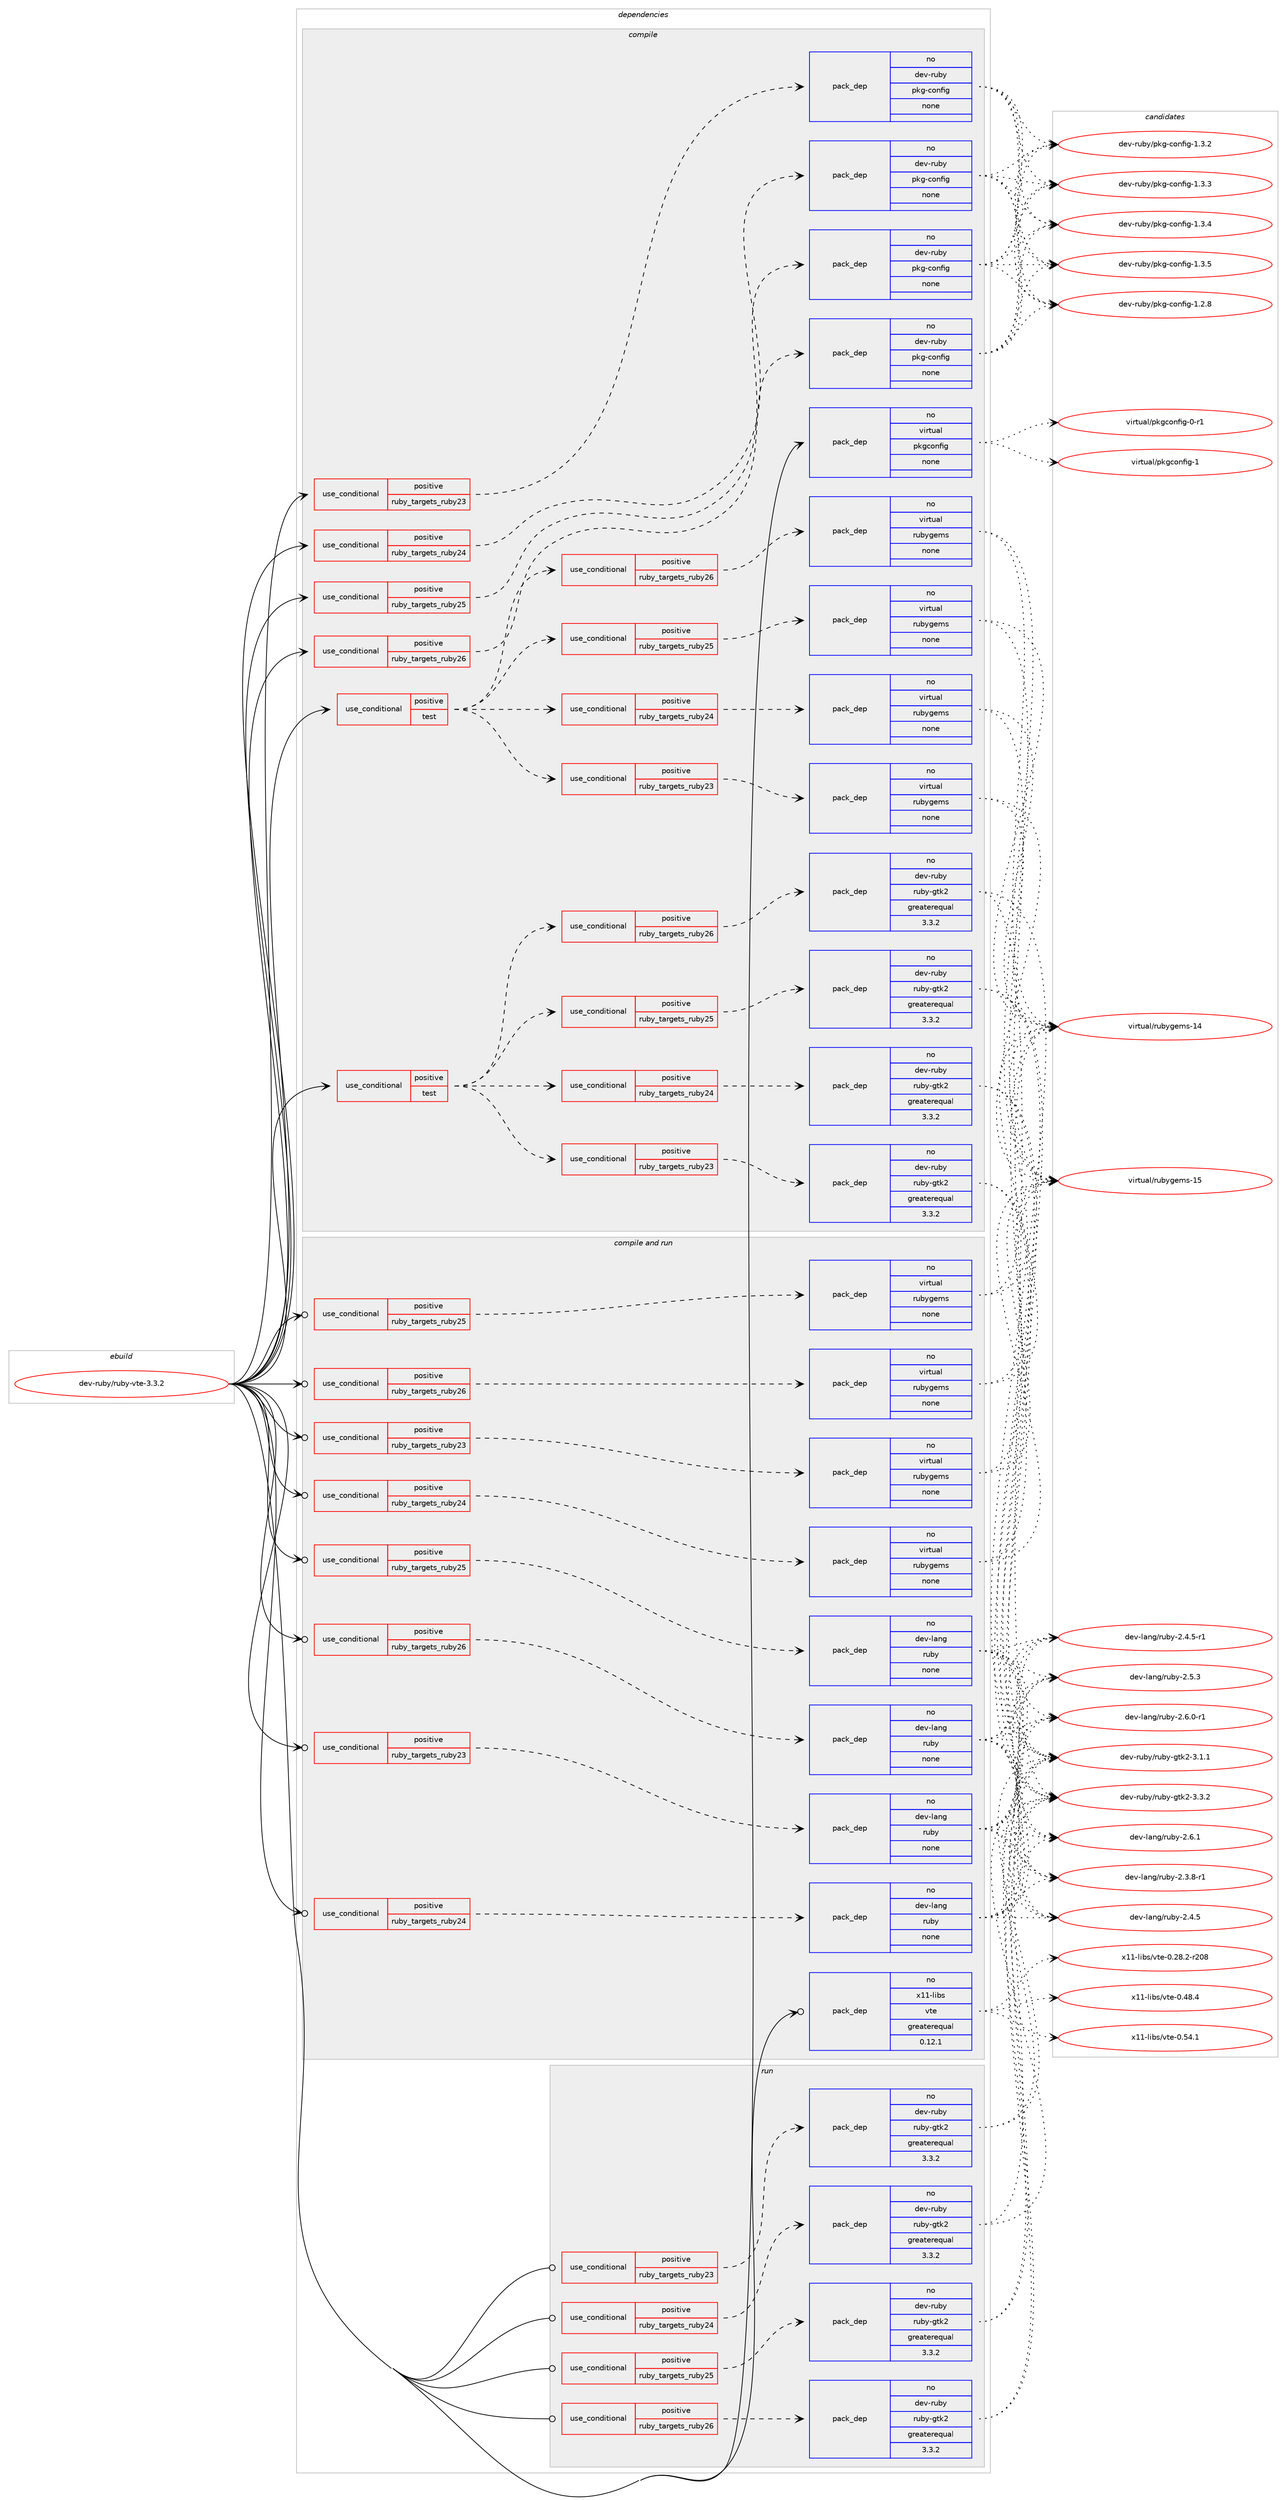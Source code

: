 digraph prolog {

# *************
# Graph options
# *************

newrank=true;
concentrate=true;
compound=true;
graph [rankdir=LR,fontname=Helvetica,fontsize=10,ranksep=1.5];#, ranksep=2.5, nodesep=0.2];
edge  [arrowhead=vee];
node  [fontname=Helvetica,fontsize=10];

# **********
# The ebuild
# **********

subgraph cluster_leftcol {
color=gray;
rank=same;
label=<<i>ebuild</i>>;
id [label="dev-ruby/ruby-vte-3.3.2", color=red, width=4, href="../dev-ruby/ruby-vte-3.3.2.svg"];
}

# ****************
# The dependencies
# ****************

subgraph cluster_midcol {
color=gray;
label=<<i>dependencies</i>>;
subgraph cluster_compile {
fillcolor="#eeeeee";
style=filled;
label=<<i>compile</i>>;
subgraph cond416198 {
dependency1525404 [label=<<TABLE BORDER="0" CELLBORDER="1" CELLSPACING="0" CELLPADDING="4"><TR><TD ROWSPAN="3" CELLPADDING="10">use_conditional</TD></TR><TR><TD>positive</TD></TR><TR><TD>ruby_targets_ruby23</TD></TR></TABLE>>, shape=none, color=red];
subgraph pack1085700 {
dependency1525405 [label=<<TABLE BORDER="0" CELLBORDER="1" CELLSPACING="0" CELLPADDING="4" WIDTH="220"><TR><TD ROWSPAN="6" CELLPADDING="30">pack_dep</TD></TR><TR><TD WIDTH="110">no</TD></TR><TR><TD>dev-ruby</TD></TR><TR><TD>pkg-config</TD></TR><TR><TD>none</TD></TR><TR><TD></TD></TR></TABLE>>, shape=none, color=blue];
}
dependency1525404:e -> dependency1525405:w [weight=20,style="dashed",arrowhead="vee"];
}
id:e -> dependency1525404:w [weight=20,style="solid",arrowhead="vee"];
subgraph cond416199 {
dependency1525406 [label=<<TABLE BORDER="0" CELLBORDER="1" CELLSPACING="0" CELLPADDING="4"><TR><TD ROWSPAN="3" CELLPADDING="10">use_conditional</TD></TR><TR><TD>positive</TD></TR><TR><TD>ruby_targets_ruby24</TD></TR></TABLE>>, shape=none, color=red];
subgraph pack1085701 {
dependency1525407 [label=<<TABLE BORDER="0" CELLBORDER="1" CELLSPACING="0" CELLPADDING="4" WIDTH="220"><TR><TD ROWSPAN="6" CELLPADDING="30">pack_dep</TD></TR><TR><TD WIDTH="110">no</TD></TR><TR><TD>dev-ruby</TD></TR><TR><TD>pkg-config</TD></TR><TR><TD>none</TD></TR><TR><TD></TD></TR></TABLE>>, shape=none, color=blue];
}
dependency1525406:e -> dependency1525407:w [weight=20,style="dashed",arrowhead="vee"];
}
id:e -> dependency1525406:w [weight=20,style="solid",arrowhead="vee"];
subgraph cond416200 {
dependency1525408 [label=<<TABLE BORDER="0" CELLBORDER="1" CELLSPACING="0" CELLPADDING="4"><TR><TD ROWSPAN="3" CELLPADDING="10">use_conditional</TD></TR><TR><TD>positive</TD></TR><TR><TD>ruby_targets_ruby25</TD></TR></TABLE>>, shape=none, color=red];
subgraph pack1085702 {
dependency1525409 [label=<<TABLE BORDER="0" CELLBORDER="1" CELLSPACING="0" CELLPADDING="4" WIDTH="220"><TR><TD ROWSPAN="6" CELLPADDING="30">pack_dep</TD></TR><TR><TD WIDTH="110">no</TD></TR><TR><TD>dev-ruby</TD></TR><TR><TD>pkg-config</TD></TR><TR><TD>none</TD></TR><TR><TD></TD></TR></TABLE>>, shape=none, color=blue];
}
dependency1525408:e -> dependency1525409:w [weight=20,style="dashed",arrowhead="vee"];
}
id:e -> dependency1525408:w [weight=20,style="solid",arrowhead="vee"];
subgraph cond416201 {
dependency1525410 [label=<<TABLE BORDER="0" CELLBORDER="1" CELLSPACING="0" CELLPADDING="4"><TR><TD ROWSPAN="3" CELLPADDING="10">use_conditional</TD></TR><TR><TD>positive</TD></TR><TR><TD>ruby_targets_ruby26</TD></TR></TABLE>>, shape=none, color=red];
subgraph pack1085703 {
dependency1525411 [label=<<TABLE BORDER="0" CELLBORDER="1" CELLSPACING="0" CELLPADDING="4" WIDTH="220"><TR><TD ROWSPAN="6" CELLPADDING="30">pack_dep</TD></TR><TR><TD WIDTH="110">no</TD></TR><TR><TD>dev-ruby</TD></TR><TR><TD>pkg-config</TD></TR><TR><TD>none</TD></TR><TR><TD></TD></TR></TABLE>>, shape=none, color=blue];
}
dependency1525410:e -> dependency1525411:w [weight=20,style="dashed",arrowhead="vee"];
}
id:e -> dependency1525410:w [weight=20,style="solid",arrowhead="vee"];
subgraph cond416202 {
dependency1525412 [label=<<TABLE BORDER="0" CELLBORDER="1" CELLSPACING="0" CELLPADDING="4"><TR><TD ROWSPAN="3" CELLPADDING="10">use_conditional</TD></TR><TR><TD>positive</TD></TR><TR><TD>test</TD></TR></TABLE>>, shape=none, color=red];
subgraph cond416203 {
dependency1525413 [label=<<TABLE BORDER="0" CELLBORDER="1" CELLSPACING="0" CELLPADDING="4"><TR><TD ROWSPAN="3" CELLPADDING="10">use_conditional</TD></TR><TR><TD>positive</TD></TR><TR><TD>ruby_targets_ruby23</TD></TR></TABLE>>, shape=none, color=red];
subgraph pack1085704 {
dependency1525414 [label=<<TABLE BORDER="0" CELLBORDER="1" CELLSPACING="0" CELLPADDING="4" WIDTH="220"><TR><TD ROWSPAN="6" CELLPADDING="30">pack_dep</TD></TR><TR><TD WIDTH="110">no</TD></TR><TR><TD>dev-ruby</TD></TR><TR><TD>ruby-gtk2</TD></TR><TR><TD>greaterequal</TD></TR><TR><TD>3.3.2</TD></TR></TABLE>>, shape=none, color=blue];
}
dependency1525413:e -> dependency1525414:w [weight=20,style="dashed",arrowhead="vee"];
}
dependency1525412:e -> dependency1525413:w [weight=20,style="dashed",arrowhead="vee"];
subgraph cond416204 {
dependency1525415 [label=<<TABLE BORDER="0" CELLBORDER="1" CELLSPACING="0" CELLPADDING="4"><TR><TD ROWSPAN="3" CELLPADDING="10">use_conditional</TD></TR><TR><TD>positive</TD></TR><TR><TD>ruby_targets_ruby24</TD></TR></TABLE>>, shape=none, color=red];
subgraph pack1085705 {
dependency1525416 [label=<<TABLE BORDER="0" CELLBORDER="1" CELLSPACING="0" CELLPADDING="4" WIDTH="220"><TR><TD ROWSPAN="6" CELLPADDING="30">pack_dep</TD></TR><TR><TD WIDTH="110">no</TD></TR><TR><TD>dev-ruby</TD></TR><TR><TD>ruby-gtk2</TD></TR><TR><TD>greaterequal</TD></TR><TR><TD>3.3.2</TD></TR></TABLE>>, shape=none, color=blue];
}
dependency1525415:e -> dependency1525416:w [weight=20,style="dashed",arrowhead="vee"];
}
dependency1525412:e -> dependency1525415:w [weight=20,style="dashed",arrowhead="vee"];
subgraph cond416205 {
dependency1525417 [label=<<TABLE BORDER="0" CELLBORDER="1" CELLSPACING="0" CELLPADDING="4"><TR><TD ROWSPAN="3" CELLPADDING="10">use_conditional</TD></TR><TR><TD>positive</TD></TR><TR><TD>ruby_targets_ruby25</TD></TR></TABLE>>, shape=none, color=red];
subgraph pack1085706 {
dependency1525418 [label=<<TABLE BORDER="0" CELLBORDER="1" CELLSPACING="0" CELLPADDING="4" WIDTH="220"><TR><TD ROWSPAN="6" CELLPADDING="30">pack_dep</TD></TR><TR><TD WIDTH="110">no</TD></TR><TR><TD>dev-ruby</TD></TR><TR><TD>ruby-gtk2</TD></TR><TR><TD>greaterequal</TD></TR><TR><TD>3.3.2</TD></TR></TABLE>>, shape=none, color=blue];
}
dependency1525417:e -> dependency1525418:w [weight=20,style="dashed",arrowhead="vee"];
}
dependency1525412:e -> dependency1525417:w [weight=20,style="dashed",arrowhead="vee"];
subgraph cond416206 {
dependency1525419 [label=<<TABLE BORDER="0" CELLBORDER="1" CELLSPACING="0" CELLPADDING="4"><TR><TD ROWSPAN="3" CELLPADDING="10">use_conditional</TD></TR><TR><TD>positive</TD></TR><TR><TD>ruby_targets_ruby26</TD></TR></TABLE>>, shape=none, color=red];
subgraph pack1085707 {
dependency1525420 [label=<<TABLE BORDER="0" CELLBORDER="1" CELLSPACING="0" CELLPADDING="4" WIDTH="220"><TR><TD ROWSPAN="6" CELLPADDING="30">pack_dep</TD></TR><TR><TD WIDTH="110">no</TD></TR><TR><TD>dev-ruby</TD></TR><TR><TD>ruby-gtk2</TD></TR><TR><TD>greaterequal</TD></TR><TR><TD>3.3.2</TD></TR></TABLE>>, shape=none, color=blue];
}
dependency1525419:e -> dependency1525420:w [weight=20,style="dashed",arrowhead="vee"];
}
dependency1525412:e -> dependency1525419:w [weight=20,style="dashed",arrowhead="vee"];
}
id:e -> dependency1525412:w [weight=20,style="solid",arrowhead="vee"];
subgraph cond416207 {
dependency1525421 [label=<<TABLE BORDER="0" CELLBORDER="1" CELLSPACING="0" CELLPADDING="4"><TR><TD ROWSPAN="3" CELLPADDING="10">use_conditional</TD></TR><TR><TD>positive</TD></TR><TR><TD>test</TD></TR></TABLE>>, shape=none, color=red];
subgraph cond416208 {
dependency1525422 [label=<<TABLE BORDER="0" CELLBORDER="1" CELLSPACING="0" CELLPADDING="4"><TR><TD ROWSPAN="3" CELLPADDING="10">use_conditional</TD></TR><TR><TD>positive</TD></TR><TR><TD>ruby_targets_ruby23</TD></TR></TABLE>>, shape=none, color=red];
subgraph pack1085708 {
dependency1525423 [label=<<TABLE BORDER="0" CELLBORDER="1" CELLSPACING="0" CELLPADDING="4" WIDTH="220"><TR><TD ROWSPAN="6" CELLPADDING="30">pack_dep</TD></TR><TR><TD WIDTH="110">no</TD></TR><TR><TD>virtual</TD></TR><TR><TD>rubygems</TD></TR><TR><TD>none</TD></TR><TR><TD></TD></TR></TABLE>>, shape=none, color=blue];
}
dependency1525422:e -> dependency1525423:w [weight=20,style="dashed",arrowhead="vee"];
}
dependency1525421:e -> dependency1525422:w [weight=20,style="dashed",arrowhead="vee"];
subgraph cond416209 {
dependency1525424 [label=<<TABLE BORDER="0" CELLBORDER="1" CELLSPACING="0" CELLPADDING="4"><TR><TD ROWSPAN="3" CELLPADDING="10">use_conditional</TD></TR><TR><TD>positive</TD></TR><TR><TD>ruby_targets_ruby24</TD></TR></TABLE>>, shape=none, color=red];
subgraph pack1085709 {
dependency1525425 [label=<<TABLE BORDER="0" CELLBORDER="1" CELLSPACING="0" CELLPADDING="4" WIDTH="220"><TR><TD ROWSPAN="6" CELLPADDING="30">pack_dep</TD></TR><TR><TD WIDTH="110">no</TD></TR><TR><TD>virtual</TD></TR><TR><TD>rubygems</TD></TR><TR><TD>none</TD></TR><TR><TD></TD></TR></TABLE>>, shape=none, color=blue];
}
dependency1525424:e -> dependency1525425:w [weight=20,style="dashed",arrowhead="vee"];
}
dependency1525421:e -> dependency1525424:w [weight=20,style="dashed",arrowhead="vee"];
subgraph cond416210 {
dependency1525426 [label=<<TABLE BORDER="0" CELLBORDER="1" CELLSPACING="0" CELLPADDING="4"><TR><TD ROWSPAN="3" CELLPADDING="10">use_conditional</TD></TR><TR><TD>positive</TD></TR><TR><TD>ruby_targets_ruby25</TD></TR></TABLE>>, shape=none, color=red];
subgraph pack1085710 {
dependency1525427 [label=<<TABLE BORDER="0" CELLBORDER="1" CELLSPACING="0" CELLPADDING="4" WIDTH="220"><TR><TD ROWSPAN="6" CELLPADDING="30">pack_dep</TD></TR><TR><TD WIDTH="110">no</TD></TR><TR><TD>virtual</TD></TR><TR><TD>rubygems</TD></TR><TR><TD>none</TD></TR><TR><TD></TD></TR></TABLE>>, shape=none, color=blue];
}
dependency1525426:e -> dependency1525427:w [weight=20,style="dashed",arrowhead="vee"];
}
dependency1525421:e -> dependency1525426:w [weight=20,style="dashed",arrowhead="vee"];
subgraph cond416211 {
dependency1525428 [label=<<TABLE BORDER="0" CELLBORDER="1" CELLSPACING="0" CELLPADDING="4"><TR><TD ROWSPAN="3" CELLPADDING="10">use_conditional</TD></TR><TR><TD>positive</TD></TR><TR><TD>ruby_targets_ruby26</TD></TR></TABLE>>, shape=none, color=red];
subgraph pack1085711 {
dependency1525429 [label=<<TABLE BORDER="0" CELLBORDER="1" CELLSPACING="0" CELLPADDING="4" WIDTH="220"><TR><TD ROWSPAN="6" CELLPADDING="30">pack_dep</TD></TR><TR><TD WIDTH="110">no</TD></TR><TR><TD>virtual</TD></TR><TR><TD>rubygems</TD></TR><TR><TD>none</TD></TR><TR><TD></TD></TR></TABLE>>, shape=none, color=blue];
}
dependency1525428:e -> dependency1525429:w [weight=20,style="dashed",arrowhead="vee"];
}
dependency1525421:e -> dependency1525428:w [weight=20,style="dashed",arrowhead="vee"];
}
id:e -> dependency1525421:w [weight=20,style="solid",arrowhead="vee"];
subgraph pack1085712 {
dependency1525430 [label=<<TABLE BORDER="0" CELLBORDER="1" CELLSPACING="0" CELLPADDING="4" WIDTH="220"><TR><TD ROWSPAN="6" CELLPADDING="30">pack_dep</TD></TR><TR><TD WIDTH="110">no</TD></TR><TR><TD>virtual</TD></TR><TR><TD>pkgconfig</TD></TR><TR><TD>none</TD></TR><TR><TD></TD></TR></TABLE>>, shape=none, color=blue];
}
id:e -> dependency1525430:w [weight=20,style="solid",arrowhead="vee"];
}
subgraph cluster_compileandrun {
fillcolor="#eeeeee";
style=filled;
label=<<i>compile and run</i>>;
subgraph cond416212 {
dependency1525431 [label=<<TABLE BORDER="0" CELLBORDER="1" CELLSPACING="0" CELLPADDING="4"><TR><TD ROWSPAN="3" CELLPADDING="10">use_conditional</TD></TR><TR><TD>positive</TD></TR><TR><TD>ruby_targets_ruby23</TD></TR></TABLE>>, shape=none, color=red];
subgraph pack1085713 {
dependency1525432 [label=<<TABLE BORDER="0" CELLBORDER="1" CELLSPACING="0" CELLPADDING="4" WIDTH="220"><TR><TD ROWSPAN="6" CELLPADDING="30">pack_dep</TD></TR><TR><TD WIDTH="110">no</TD></TR><TR><TD>dev-lang</TD></TR><TR><TD>ruby</TD></TR><TR><TD>none</TD></TR><TR><TD></TD></TR></TABLE>>, shape=none, color=blue];
}
dependency1525431:e -> dependency1525432:w [weight=20,style="dashed",arrowhead="vee"];
}
id:e -> dependency1525431:w [weight=20,style="solid",arrowhead="odotvee"];
subgraph cond416213 {
dependency1525433 [label=<<TABLE BORDER="0" CELLBORDER="1" CELLSPACING="0" CELLPADDING="4"><TR><TD ROWSPAN="3" CELLPADDING="10">use_conditional</TD></TR><TR><TD>positive</TD></TR><TR><TD>ruby_targets_ruby23</TD></TR></TABLE>>, shape=none, color=red];
subgraph pack1085714 {
dependency1525434 [label=<<TABLE BORDER="0" CELLBORDER="1" CELLSPACING="0" CELLPADDING="4" WIDTH="220"><TR><TD ROWSPAN="6" CELLPADDING="30">pack_dep</TD></TR><TR><TD WIDTH="110">no</TD></TR><TR><TD>virtual</TD></TR><TR><TD>rubygems</TD></TR><TR><TD>none</TD></TR><TR><TD></TD></TR></TABLE>>, shape=none, color=blue];
}
dependency1525433:e -> dependency1525434:w [weight=20,style="dashed",arrowhead="vee"];
}
id:e -> dependency1525433:w [weight=20,style="solid",arrowhead="odotvee"];
subgraph cond416214 {
dependency1525435 [label=<<TABLE BORDER="0" CELLBORDER="1" CELLSPACING="0" CELLPADDING="4"><TR><TD ROWSPAN="3" CELLPADDING="10">use_conditional</TD></TR><TR><TD>positive</TD></TR><TR><TD>ruby_targets_ruby24</TD></TR></TABLE>>, shape=none, color=red];
subgraph pack1085715 {
dependency1525436 [label=<<TABLE BORDER="0" CELLBORDER="1" CELLSPACING="0" CELLPADDING="4" WIDTH="220"><TR><TD ROWSPAN="6" CELLPADDING="30">pack_dep</TD></TR><TR><TD WIDTH="110">no</TD></TR><TR><TD>dev-lang</TD></TR><TR><TD>ruby</TD></TR><TR><TD>none</TD></TR><TR><TD></TD></TR></TABLE>>, shape=none, color=blue];
}
dependency1525435:e -> dependency1525436:w [weight=20,style="dashed",arrowhead="vee"];
}
id:e -> dependency1525435:w [weight=20,style="solid",arrowhead="odotvee"];
subgraph cond416215 {
dependency1525437 [label=<<TABLE BORDER="0" CELLBORDER="1" CELLSPACING="0" CELLPADDING="4"><TR><TD ROWSPAN="3" CELLPADDING="10">use_conditional</TD></TR><TR><TD>positive</TD></TR><TR><TD>ruby_targets_ruby24</TD></TR></TABLE>>, shape=none, color=red];
subgraph pack1085716 {
dependency1525438 [label=<<TABLE BORDER="0" CELLBORDER="1" CELLSPACING="0" CELLPADDING="4" WIDTH="220"><TR><TD ROWSPAN="6" CELLPADDING="30">pack_dep</TD></TR><TR><TD WIDTH="110">no</TD></TR><TR><TD>virtual</TD></TR><TR><TD>rubygems</TD></TR><TR><TD>none</TD></TR><TR><TD></TD></TR></TABLE>>, shape=none, color=blue];
}
dependency1525437:e -> dependency1525438:w [weight=20,style="dashed",arrowhead="vee"];
}
id:e -> dependency1525437:w [weight=20,style="solid",arrowhead="odotvee"];
subgraph cond416216 {
dependency1525439 [label=<<TABLE BORDER="0" CELLBORDER="1" CELLSPACING="0" CELLPADDING="4"><TR><TD ROWSPAN="3" CELLPADDING="10">use_conditional</TD></TR><TR><TD>positive</TD></TR><TR><TD>ruby_targets_ruby25</TD></TR></TABLE>>, shape=none, color=red];
subgraph pack1085717 {
dependency1525440 [label=<<TABLE BORDER="0" CELLBORDER="1" CELLSPACING="0" CELLPADDING="4" WIDTH="220"><TR><TD ROWSPAN="6" CELLPADDING="30">pack_dep</TD></TR><TR><TD WIDTH="110">no</TD></TR><TR><TD>dev-lang</TD></TR><TR><TD>ruby</TD></TR><TR><TD>none</TD></TR><TR><TD></TD></TR></TABLE>>, shape=none, color=blue];
}
dependency1525439:e -> dependency1525440:w [weight=20,style="dashed",arrowhead="vee"];
}
id:e -> dependency1525439:w [weight=20,style="solid",arrowhead="odotvee"];
subgraph cond416217 {
dependency1525441 [label=<<TABLE BORDER="0" CELLBORDER="1" CELLSPACING="0" CELLPADDING="4"><TR><TD ROWSPAN="3" CELLPADDING="10">use_conditional</TD></TR><TR><TD>positive</TD></TR><TR><TD>ruby_targets_ruby25</TD></TR></TABLE>>, shape=none, color=red];
subgraph pack1085718 {
dependency1525442 [label=<<TABLE BORDER="0" CELLBORDER="1" CELLSPACING="0" CELLPADDING="4" WIDTH="220"><TR><TD ROWSPAN="6" CELLPADDING="30">pack_dep</TD></TR><TR><TD WIDTH="110">no</TD></TR><TR><TD>virtual</TD></TR><TR><TD>rubygems</TD></TR><TR><TD>none</TD></TR><TR><TD></TD></TR></TABLE>>, shape=none, color=blue];
}
dependency1525441:e -> dependency1525442:w [weight=20,style="dashed",arrowhead="vee"];
}
id:e -> dependency1525441:w [weight=20,style="solid",arrowhead="odotvee"];
subgraph cond416218 {
dependency1525443 [label=<<TABLE BORDER="0" CELLBORDER="1" CELLSPACING="0" CELLPADDING="4"><TR><TD ROWSPAN="3" CELLPADDING="10">use_conditional</TD></TR><TR><TD>positive</TD></TR><TR><TD>ruby_targets_ruby26</TD></TR></TABLE>>, shape=none, color=red];
subgraph pack1085719 {
dependency1525444 [label=<<TABLE BORDER="0" CELLBORDER="1" CELLSPACING="0" CELLPADDING="4" WIDTH="220"><TR><TD ROWSPAN="6" CELLPADDING="30">pack_dep</TD></TR><TR><TD WIDTH="110">no</TD></TR><TR><TD>dev-lang</TD></TR><TR><TD>ruby</TD></TR><TR><TD>none</TD></TR><TR><TD></TD></TR></TABLE>>, shape=none, color=blue];
}
dependency1525443:e -> dependency1525444:w [weight=20,style="dashed",arrowhead="vee"];
}
id:e -> dependency1525443:w [weight=20,style="solid",arrowhead="odotvee"];
subgraph cond416219 {
dependency1525445 [label=<<TABLE BORDER="0" CELLBORDER="1" CELLSPACING="0" CELLPADDING="4"><TR><TD ROWSPAN="3" CELLPADDING="10">use_conditional</TD></TR><TR><TD>positive</TD></TR><TR><TD>ruby_targets_ruby26</TD></TR></TABLE>>, shape=none, color=red];
subgraph pack1085720 {
dependency1525446 [label=<<TABLE BORDER="0" CELLBORDER="1" CELLSPACING="0" CELLPADDING="4" WIDTH="220"><TR><TD ROWSPAN="6" CELLPADDING="30">pack_dep</TD></TR><TR><TD WIDTH="110">no</TD></TR><TR><TD>virtual</TD></TR><TR><TD>rubygems</TD></TR><TR><TD>none</TD></TR><TR><TD></TD></TR></TABLE>>, shape=none, color=blue];
}
dependency1525445:e -> dependency1525446:w [weight=20,style="dashed",arrowhead="vee"];
}
id:e -> dependency1525445:w [weight=20,style="solid",arrowhead="odotvee"];
subgraph pack1085721 {
dependency1525447 [label=<<TABLE BORDER="0" CELLBORDER="1" CELLSPACING="0" CELLPADDING="4" WIDTH="220"><TR><TD ROWSPAN="6" CELLPADDING="30">pack_dep</TD></TR><TR><TD WIDTH="110">no</TD></TR><TR><TD>x11-libs</TD></TR><TR><TD>vte</TD></TR><TR><TD>greaterequal</TD></TR><TR><TD>0.12.1</TD></TR></TABLE>>, shape=none, color=blue];
}
id:e -> dependency1525447:w [weight=20,style="solid",arrowhead="odotvee"];
}
subgraph cluster_run {
fillcolor="#eeeeee";
style=filled;
label=<<i>run</i>>;
subgraph cond416220 {
dependency1525448 [label=<<TABLE BORDER="0" CELLBORDER="1" CELLSPACING="0" CELLPADDING="4"><TR><TD ROWSPAN="3" CELLPADDING="10">use_conditional</TD></TR><TR><TD>positive</TD></TR><TR><TD>ruby_targets_ruby23</TD></TR></TABLE>>, shape=none, color=red];
subgraph pack1085722 {
dependency1525449 [label=<<TABLE BORDER="0" CELLBORDER="1" CELLSPACING="0" CELLPADDING="4" WIDTH="220"><TR><TD ROWSPAN="6" CELLPADDING="30">pack_dep</TD></TR><TR><TD WIDTH="110">no</TD></TR><TR><TD>dev-ruby</TD></TR><TR><TD>ruby-gtk2</TD></TR><TR><TD>greaterequal</TD></TR><TR><TD>3.3.2</TD></TR></TABLE>>, shape=none, color=blue];
}
dependency1525448:e -> dependency1525449:w [weight=20,style="dashed",arrowhead="vee"];
}
id:e -> dependency1525448:w [weight=20,style="solid",arrowhead="odot"];
subgraph cond416221 {
dependency1525450 [label=<<TABLE BORDER="0" CELLBORDER="1" CELLSPACING="0" CELLPADDING="4"><TR><TD ROWSPAN="3" CELLPADDING="10">use_conditional</TD></TR><TR><TD>positive</TD></TR><TR><TD>ruby_targets_ruby24</TD></TR></TABLE>>, shape=none, color=red];
subgraph pack1085723 {
dependency1525451 [label=<<TABLE BORDER="0" CELLBORDER="1" CELLSPACING="0" CELLPADDING="4" WIDTH="220"><TR><TD ROWSPAN="6" CELLPADDING="30">pack_dep</TD></TR><TR><TD WIDTH="110">no</TD></TR><TR><TD>dev-ruby</TD></TR><TR><TD>ruby-gtk2</TD></TR><TR><TD>greaterequal</TD></TR><TR><TD>3.3.2</TD></TR></TABLE>>, shape=none, color=blue];
}
dependency1525450:e -> dependency1525451:w [weight=20,style="dashed",arrowhead="vee"];
}
id:e -> dependency1525450:w [weight=20,style="solid",arrowhead="odot"];
subgraph cond416222 {
dependency1525452 [label=<<TABLE BORDER="0" CELLBORDER="1" CELLSPACING="0" CELLPADDING="4"><TR><TD ROWSPAN="3" CELLPADDING="10">use_conditional</TD></TR><TR><TD>positive</TD></TR><TR><TD>ruby_targets_ruby25</TD></TR></TABLE>>, shape=none, color=red];
subgraph pack1085724 {
dependency1525453 [label=<<TABLE BORDER="0" CELLBORDER="1" CELLSPACING="0" CELLPADDING="4" WIDTH="220"><TR><TD ROWSPAN="6" CELLPADDING="30">pack_dep</TD></TR><TR><TD WIDTH="110">no</TD></TR><TR><TD>dev-ruby</TD></TR><TR><TD>ruby-gtk2</TD></TR><TR><TD>greaterequal</TD></TR><TR><TD>3.3.2</TD></TR></TABLE>>, shape=none, color=blue];
}
dependency1525452:e -> dependency1525453:w [weight=20,style="dashed",arrowhead="vee"];
}
id:e -> dependency1525452:w [weight=20,style="solid",arrowhead="odot"];
subgraph cond416223 {
dependency1525454 [label=<<TABLE BORDER="0" CELLBORDER="1" CELLSPACING="0" CELLPADDING="4"><TR><TD ROWSPAN="3" CELLPADDING="10">use_conditional</TD></TR><TR><TD>positive</TD></TR><TR><TD>ruby_targets_ruby26</TD></TR></TABLE>>, shape=none, color=red];
subgraph pack1085725 {
dependency1525455 [label=<<TABLE BORDER="0" CELLBORDER="1" CELLSPACING="0" CELLPADDING="4" WIDTH="220"><TR><TD ROWSPAN="6" CELLPADDING="30">pack_dep</TD></TR><TR><TD WIDTH="110">no</TD></TR><TR><TD>dev-ruby</TD></TR><TR><TD>ruby-gtk2</TD></TR><TR><TD>greaterequal</TD></TR><TR><TD>3.3.2</TD></TR></TABLE>>, shape=none, color=blue];
}
dependency1525454:e -> dependency1525455:w [weight=20,style="dashed",arrowhead="vee"];
}
id:e -> dependency1525454:w [weight=20,style="solid",arrowhead="odot"];
}
}

# **************
# The candidates
# **************

subgraph cluster_choices {
rank=same;
color=gray;
label=<<i>candidates</i>>;

subgraph choice1085700 {
color=black;
nodesep=1;
choice1001011184511411798121471121071034599111110102105103454946504656 [label="dev-ruby/pkg-config-1.2.8", color=red, width=4,href="../dev-ruby/pkg-config-1.2.8.svg"];
choice1001011184511411798121471121071034599111110102105103454946514650 [label="dev-ruby/pkg-config-1.3.2", color=red, width=4,href="../dev-ruby/pkg-config-1.3.2.svg"];
choice1001011184511411798121471121071034599111110102105103454946514651 [label="dev-ruby/pkg-config-1.3.3", color=red, width=4,href="../dev-ruby/pkg-config-1.3.3.svg"];
choice1001011184511411798121471121071034599111110102105103454946514652 [label="dev-ruby/pkg-config-1.3.4", color=red, width=4,href="../dev-ruby/pkg-config-1.3.4.svg"];
choice1001011184511411798121471121071034599111110102105103454946514653 [label="dev-ruby/pkg-config-1.3.5", color=red, width=4,href="../dev-ruby/pkg-config-1.3.5.svg"];
dependency1525405:e -> choice1001011184511411798121471121071034599111110102105103454946504656:w [style=dotted,weight="100"];
dependency1525405:e -> choice1001011184511411798121471121071034599111110102105103454946514650:w [style=dotted,weight="100"];
dependency1525405:e -> choice1001011184511411798121471121071034599111110102105103454946514651:w [style=dotted,weight="100"];
dependency1525405:e -> choice1001011184511411798121471121071034599111110102105103454946514652:w [style=dotted,weight="100"];
dependency1525405:e -> choice1001011184511411798121471121071034599111110102105103454946514653:w [style=dotted,weight="100"];
}
subgraph choice1085701 {
color=black;
nodesep=1;
choice1001011184511411798121471121071034599111110102105103454946504656 [label="dev-ruby/pkg-config-1.2.8", color=red, width=4,href="../dev-ruby/pkg-config-1.2.8.svg"];
choice1001011184511411798121471121071034599111110102105103454946514650 [label="dev-ruby/pkg-config-1.3.2", color=red, width=4,href="../dev-ruby/pkg-config-1.3.2.svg"];
choice1001011184511411798121471121071034599111110102105103454946514651 [label="dev-ruby/pkg-config-1.3.3", color=red, width=4,href="../dev-ruby/pkg-config-1.3.3.svg"];
choice1001011184511411798121471121071034599111110102105103454946514652 [label="dev-ruby/pkg-config-1.3.4", color=red, width=4,href="../dev-ruby/pkg-config-1.3.4.svg"];
choice1001011184511411798121471121071034599111110102105103454946514653 [label="dev-ruby/pkg-config-1.3.5", color=red, width=4,href="../dev-ruby/pkg-config-1.3.5.svg"];
dependency1525407:e -> choice1001011184511411798121471121071034599111110102105103454946504656:w [style=dotted,weight="100"];
dependency1525407:e -> choice1001011184511411798121471121071034599111110102105103454946514650:w [style=dotted,weight="100"];
dependency1525407:e -> choice1001011184511411798121471121071034599111110102105103454946514651:w [style=dotted,weight="100"];
dependency1525407:e -> choice1001011184511411798121471121071034599111110102105103454946514652:w [style=dotted,weight="100"];
dependency1525407:e -> choice1001011184511411798121471121071034599111110102105103454946514653:w [style=dotted,weight="100"];
}
subgraph choice1085702 {
color=black;
nodesep=1;
choice1001011184511411798121471121071034599111110102105103454946504656 [label="dev-ruby/pkg-config-1.2.8", color=red, width=4,href="../dev-ruby/pkg-config-1.2.8.svg"];
choice1001011184511411798121471121071034599111110102105103454946514650 [label="dev-ruby/pkg-config-1.3.2", color=red, width=4,href="../dev-ruby/pkg-config-1.3.2.svg"];
choice1001011184511411798121471121071034599111110102105103454946514651 [label="dev-ruby/pkg-config-1.3.3", color=red, width=4,href="../dev-ruby/pkg-config-1.3.3.svg"];
choice1001011184511411798121471121071034599111110102105103454946514652 [label="dev-ruby/pkg-config-1.3.4", color=red, width=4,href="../dev-ruby/pkg-config-1.3.4.svg"];
choice1001011184511411798121471121071034599111110102105103454946514653 [label="dev-ruby/pkg-config-1.3.5", color=red, width=4,href="../dev-ruby/pkg-config-1.3.5.svg"];
dependency1525409:e -> choice1001011184511411798121471121071034599111110102105103454946504656:w [style=dotted,weight="100"];
dependency1525409:e -> choice1001011184511411798121471121071034599111110102105103454946514650:w [style=dotted,weight="100"];
dependency1525409:e -> choice1001011184511411798121471121071034599111110102105103454946514651:w [style=dotted,weight="100"];
dependency1525409:e -> choice1001011184511411798121471121071034599111110102105103454946514652:w [style=dotted,weight="100"];
dependency1525409:e -> choice1001011184511411798121471121071034599111110102105103454946514653:w [style=dotted,weight="100"];
}
subgraph choice1085703 {
color=black;
nodesep=1;
choice1001011184511411798121471121071034599111110102105103454946504656 [label="dev-ruby/pkg-config-1.2.8", color=red, width=4,href="../dev-ruby/pkg-config-1.2.8.svg"];
choice1001011184511411798121471121071034599111110102105103454946514650 [label="dev-ruby/pkg-config-1.3.2", color=red, width=4,href="../dev-ruby/pkg-config-1.3.2.svg"];
choice1001011184511411798121471121071034599111110102105103454946514651 [label="dev-ruby/pkg-config-1.3.3", color=red, width=4,href="../dev-ruby/pkg-config-1.3.3.svg"];
choice1001011184511411798121471121071034599111110102105103454946514652 [label="dev-ruby/pkg-config-1.3.4", color=red, width=4,href="../dev-ruby/pkg-config-1.3.4.svg"];
choice1001011184511411798121471121071034599111110102105103454946514653 [label="dev-ruby/pkg-config-1.3.5", color=red, width=4,href="../dev-ruby/pkg-config-1.3.5.svg"];
dependency1525411:e -> choice1001011184511411798121471121071034599111110102105103454946504656:w [style=dotted,weight="100"];
dependency1525411:e -> choice1001011184511411798121471121071034599111110102105103454946514650:w [style=dotted,weight="100"];
dependency1525411:e -> choice1001011184511411798121471121071034599111110102105103454946514651:w [style=dotted,weight="100"];
dependency1525411:e -> choice1001011184511411798121471121071034599111110102105103454946514652:w [style=dotted,weight="100"];
dependency1525411:e -> choice1001011184511411798121471121071034599111110102105103454946514653:w [style=dotted,weight="100"];
}
subgraph choice1085704 {
color=black;
nodesep=1;
choice100101118451141179812147114117981214510311610750455146494649 [label="dev-ruby/ruby-gtk2-3.1.1", color=red, width=4,href="../dev-ruby/ruby-gtk2-3.1.1.svg"];
choice100101118451141179812147114117981214510311610750455146514650 [label="dev-ruby/ruby-gtk2-3.3.2", color=red, width=4,href="../dev-ruby/ruby-gtk2-3.3.2.svg"];
dependency1525414:e -> choice100101118451141179812147114117981214510311610750455146494649:w [style=dotted,weight="100"];
dependency1525414:e -> choice100101118451141179812147114117981214510311610750455146514650:w [style=dotted,weight="100"];
}
subgraph choice1085705 {
color=black;
nodesep=1;
choice100101118451141179812147114117981214510311610750455146494649 [label="dev-ruby/ruby-gtk2-3.1.1", color=red, width=4,href="../dev-ruby/ruby-gtk2-3.1.1.svg"];
choice100101118451141179812147114117981214510311610750455146514650 [label="dev-ruby/ruby-gtk2-3.3.2", color=red, width=4,href="../dev-ruby/ruby-gtk2-3.3.2.svg"];
dependency1525416:e -> choice100101118451141179812147114117981214510311610750455146494649:w [style=dotted,weight="100"];
dependency1525416:e -> choice100101118451141179812147114117981214510311610750455146514650:w [style=dotted,weight="100"];
}
subgraph choice1085706 {
color=black;
nodesep=1;
choice100101118451141179812147114117981214510311610750455146494649 [label="dev-ruby/ruby-gtk2-3.1.1", color=red, width=4,href="../dev-ruby/ruby-gtk2-3.1.1.svg"];
choice100101118451141179812147114117981214510311610750455146514650 [label="dev-ruby/ruby-gtk2-3.3.2", color=red, width=4,href="../dev-ruby/ruby-gtk2-3.3.2.svg"];
dependency1525418:e -> choice100101118451141179812147114117981214510311610750455146494649:w [style=dotted,weight="100"];
dependency1525418:e -> choice100101118451141179812147114117981214510311610750455146514650:w [style=dotted,weight="100"];
}
subgraph choice1085707 {
color=black;
nodesep=1;
choice100101118451141179812147114117981214510311610750455146494649 [label="dev-ruby/ruby-gtk2-3.1.1", color=red, width=4,href="../dev-ruby/ruby-gtk2-3.1.1.svg"];
choice100101118451141179812147114117981214510311610750455146514650 [label="dev-ruby/ruby-gtk2-3.3.2", color=red, width=4,href="../dev-ruby/ruby-gtk2-3.3.2.svg"];
dependency1525420:e -> choice100101118451141179812147114117981214510311610750455146494649:w [style=dotted,weight="100"];
dependency1525420:e -> choice100101118451141179812147114117981214510311610750455146514650:w [style=dotted,weight="100"];
}
subgraph choice1085708 {
color=black;
nodesep=1;
choice118105114116117971084711411798121103101109115454952 [label="virtual/rubygems-14", color=red, width=4,href="../virtual/rubygems-14.svg"];
choice118105114116117971084711411798121103101109115454953 [label="virtual/rubygems-15", color=red, width=4,href="../virtual/rubygems-15.svg"];
dependency1525423:e -> choice118105114116117971084711411798121103101109115454952:w [style=dotted,weight="100"];
dependency1525423:e -> choice118105114116117971084711411798121103101109115454953:w [style=dotted,weight="100"];
}
subgraph choice1085709 {
color=black;
nodesep=1;
choice118105114116117971084711411798121103101109115454952 [label="virtual/rubygems-14", color=red, width=4,href="../virtual/rubygems-14.svg"];
choice118105114116117971084711411798121103101109115454953 [label="virtual/rubygems-15", color=red, width=4,href="../virtual/rubygems-15.svg"];
dependency1525425:e -> choice118105114116117971084711411798121103101109115454952:w [style=dotted,weight="100"];
dependency1525425:e -> choice118105114116117971084711411798121103101109115454953:w [style=dotted,weight="100"];
}
subgraph choice1085710 {
color=black;
nodesep=1;
choice118105114116117971084711411798121103101109115454952 [label="virtual/rubygems-14", color=red, width=4,href="../virtual/rubygems-14.svg"];
choice118105114116117971084711411798121103101109115454953 [label="virtual/rubygems-15", color=red, width=4,href="../virtual/rubygems-15.svg"];
dependency1525427:e -> choice118105114116117971084711411798121103101109115454952:w [style=dotted,weight="100"];
dependency1525427:e -> choice118105114116117971084711411798121103101109115454953:w [style=dotted,weight="100"];
}
subgraph choice1085711 {
color=black;
nodesep=1;
choice118105114116117971084711411798121103101109115454952 [label="virtual/rubygems-14", color=red, width=4,href="../virtual/rubygems-14.svg"];
choice118105114116117971084711411798121103101109115454953 [label="virtual/rubygems-15", color=red, width=4,href="../virtual/rubygems-15.svg"];
dependency1525429:e -> choice118105114116117971084711411798121103101109115454952:w [style=dotted,weight="100"];
dependency1525429:e -> choice118105114116117971084711411798121103101109115454953:w [style=dotted,weight="100"];
}
subgraph choice1085712 {
color=black;
nodesep=1;
choice11810511411611797108471121071039911111010210510345484511449 [label="virtual/pkgconfig-0-r1", color=red, width=4,href="../virtual/pkgconfig-0-r1.svg"];
choice1181051141161179710847112107103991111101021051034549 [label="virtual/pkgconfig-1", color=red, width=4,href="../virtual/pkgconfig-1.svg"];
dependency1525430:e -> choice11810511411611797108471121071039911111010210510345484511449:w [style=dotted,weight="100"];
dependency1525430:e -> choice1181051141161179710847112107103991111101021051034549:w [style=dotted,weight="100"];
}
subgraph choice1085713 {
color=black;
nodesep=1;
choice100101118451089711010347114117981214550465146564511449 [label="dev-lang/ruby-2.3.8-r1", color=red, width=4,href="../dev-lang/ruby-2.3.8-r1.svg"];
choice10010111845108971101034711411798121455046524653 [label="dev-lang/ruby-2.4.5", color=red, width=4,href="../dev-lang/ruby-2.4.5.svg"];
choice100101118451089711010347114117981214550465246534511449 [label="dev-lang/ruby-2.4.5-r1", color=red, width=4,href="../dev-lang/ruby-2.4.5-r1.svg"];
choice10010111845108971101034711411798121455046534651 [label="dev-lang/ruby-2.5.3", color=red, width=4,href="../dev-lang/ruby-2.5.3.svg"];
choice100101118451089711010347114117981214550465446484511449 [label="dev-lang/ruby-2.6.0-r1", color=red, width=4,href="../dev-lang/ruby-2.6.0-r1.svg"];
choice10010111845108971101034711411798121455046544649 [label="dev-lang/ruby-2.6.1", color=red, width=4,href="../dev-lang/ruby-2.6.1.svg"];
dependency1525432:e -> choice100101118451089711010347114117981214550465146564511449:w [style=dotted,weight="100"];
dependency1525432:e -> choice10010111845108971101034711411798121455046524653:w [style=dotted,weight="100"];
dependency1525432:e -> choice100101118451089711010347114117981214550465246534511449:w [style=dotted,weight="100"];
dependency1525432:e -> choice10010111845108971101034711411798121455046534651:w [style=dotted,weight="100"];
dependency1525432:e -> choice100101118451089711010347114117981214550465446484511449:w [style=dotted,weight="100"];
dependency1525432:e -> choice10010111845108971101034711411798121455046544649:w [style=dotted,weight="100"];
}
subgraph choice1085714 {
color=black;
nodesep=1;
choice118105114116117971084711411798121103101109115454952 [label="virtual/rubygems-14", color=red, width=4,href="../virtual/rubygems-14.svg"];
choice118105114116117971084711411798121103101109115454953 [label="virtual/rubygems-15", color=red, width=4,href="../virtual/rubygems-15.svg"];
dependency1525434:e -> choice118105114116117971084711411798121103101109115454952:w [style=dotted,weight="100"];
dependency1525434:e -> choice118105114116117971084711411798121103101109115454953:w [style=dotted,weight="100"];
}
subgraph choice1085715 {
color=black;
nodesep=1;
choice100101118451089711010347114117981214550465146564511449 [label="dev-lang/ruby-2.3.8-r1", color=red, width=4,href="../dev-lang/ruby-2.3.8-r1.svg"];
choice10010111845108971101034711411798121455046524653 [label="dev-lang/ruby-2.4.5", color=red, width=4,href="../dev-lang/ruby-2.4.5.svg"];
choice100101118451089711010347114117981214550465246534511449 [label="dev-lang/ruby-2.4.5-r1", color=red, width=4,href="../dev-lang/ruby-2.4.5-r1.svg"];
choice10010111845108971101034711411798121455046534651 [label="dev-lang/ruby-2.5.3", color=red, width=4,href="../dev-lang/ruby-2.5.3.svg"];
choice100101118451089711010347114117981214550465446484511449 [label="dev-lang/ruby-2.6.0-r1", color=red, width=4,href="../dev-lang/ruby-2.6.0-r1.svg"];
choice10010111845108971101034711411798121455046544649 [label="dev-lang/ruby-2.6.1", color=red, width=4,href="../dev-lang/ruby-2.6.1.svg"];
dependency1525436:e -> choice100101118451089711010347114117981214550465146564511449:w [style=dotted,weight="100"];
dependency1525436:e -> choice10010111845108971101034711411798121455046524653:w [style=dotted,weight="100"];
dependency1525436:e -> choice100101118451089711010347114117981214550465246534511449:w [style=dotted,weight="100"];
dependency1525436:e -> choice10010111845108971101034711411798121455046534651:w [style=dotted,weight="100"];
dependency1525436:e -> choice100101118451089711010347114117981214550465446484511449:w [style=dotted,weight="100"];
dependency1525436:e -> choice10010111845108971101034711411798121455046544649:w [style=dotted,weight="100"];
}
subgraph choice1085716 {
color=black;
nodesep=1;
choice118105114116117971084711411798121103101109115454952 [label="virtual/rubygems-14", color=red, width=4,href="../virtual/rubygems-14.svg"];
choice118105114116117971084711411798121103101109115454953 [label="virtual/rubygems-15", color=red, width=4,href="../virtual/rubygems-15.svg"];
dependency1525438:e -> choice118105114116117971084711411798121103101109115454952:w [style=dotted,weight="100"];
dependency1525438:e -> choice118105114116117971084711411798121103101109115454953:w [style=dotted,weight="100"];
}
subgraph choice1085717 {
color=black;
nodesep=1;
choice100101118451089711010347114117981214550465146564511449 [label="dev-lang/ruby-2.3.8-r1", color=red, width=4,href="../dev-lang/ruby-2.3.8-r1.svg"];
choice10010111845108971101034711411798121455046524653 [label="dev-lang/ruby-2.4.5", color=red, width=4,href="../dev-lang/ruby-2.4.5.svg"];
choice100101118451089711010347114117981214550465246534511449 [label="dev-lang/ruby-2.4.5-r1", color=red, width=4,href="../dev-lang/ruby-2.4.5-r1.svg"];
choice10010111845108971101034711411798121455046534651 [label="dev-lang/ruby-2.5.3", color=red, width=4,href="../dev-lang/ruby-2.5.3.svg"];
choice100101118451089711010347114117981214550465446484511449 [label="dev-lang/ruby-2.6.0-r1", color=red, width=4,href="../dev-lang/ruby-2.6.0-r1.svg"];
choice10010111845108971101034711411798121455046544649 [label="dev-lang/ruby-2.6.1", color=red, width=4,href="../dev-lang/ruby-2.6.1.svg"];
dependency1525440:e -> choice100101118451089711010347114117981214550465146564511449:w [style=dotted,weight="100"];
dependency1525440:e -> choice10010111845108971101034711411798121455046524653:w [style=dotted,weight="100"];
dependency1525440:e -> choice100101118451089711010347114117981214550465246534511449:w [style=dotted,weight="100"];
dependency1525440:e -> choice10010111845108971101034711411798121455046534651:w [style=dotted,weight="100"];
dependency1525440:e -> choice100101118451089711010347114117981214550465446484511449:w [style=dotted,weight="100"];
dependency1525440:e -> choice10010111845108971101034711411798121455046544649:w [style=dotted,weight="100"];
}
subgraph choice1085718 {
color=black;
nodesep=1;
choice118105114116117971084711411798121103101109115454952 [label="virtual/rubygems-14", color=red, width=4,href="../virtual/rubygems-14.svg"];
choice118105114116117971084711411798121103101109115454953 [label="virtual/rubygems-15", color=red, width=4,href="../virtual/rubygems-15.svg"];
dependency1525442:e -> choice118105114116117971084711411798121103101109115454952:w [style=dotted,weight="100"];
dependency1525442:e -> choice118105114116117971084711411798121103101109115454953:w [style=dotted,weight="100"];
}
subgraph choice1085719 {
color=black;
nodesep=1;
choice100101118451089711010347114117981214550465146564511449 [label="dev-lang/ruby-2.3.8-r1", color=red, width=4,href="../dev-lang/ruby-2.3.8-r1.svg"];
choice10010111845108971101034711411798121455046524653 [label="dev-lang/ruby-2.4.5", color=red, width=4,href="../dev-lang/ruby-2.4.5.svg"];
choice100101118451089711010347114117981214550465246534511449 [label="dev-lang/ruby-2.4.5-r1", color=red, width=4,href="../dev-lang/ruby-2.4.5-r1.svg"];
choice10010111845108971101034711411798121455046534651 [label="dev-lang/ruby-2.5.3", color=red, width=4,href="../dev-lang/ruby-2.5.3.svg"];
choice100101118451089711010347114117981214550465446484511449 [label="dev-lang/ruby-2.6.0-r1", color=red, width=4,href="../dev-lang/ruby-2.6.0-r1.svg"];
choice10010111845108971101034711411798121455046544649 [label="dev-lang/ruby-2.6.1", color=red, width=4,href="../dev-lang/ruby-2.6.1.svg"];
dependency1525444:e -> choice100101118451089711010347114117981214550465146564511449:w [style=dotted,weight="100"];
dependency1525444:e -> choice10010111845108971101034711411798121455046524653:w [style=dotted,weight="100"];
dependency1525444:e -> choice100101118451089711010347114117981214550465246534511449:w [style=dotted,weight="100"];
dependency1525444:e -> choice10010111845108971101034711411798121455046534651:w [style=dotted,weight="100"];
dependency1525444:e -> choice100101118451089711010347114117981214550465446484511449:w [style=dotted,weight="100"];
dependency1525444:e -> choice10010111845108971101034711411798121455046544649:w [style=dotted,weight="100"];
}
subgraph choice1085720 {
color=black;
nodesep=1;
choice118105114116117971084711411798121103101109115454952 [label="virtual/rubygems-14", color=red, width=4,href="../virtual/rubygems-14.svg"];
choice118105114116117971084711411798121103101109115454953 [label="virtual/rubygems-15", color=red, width=4,href="../virtual/rubygems-15.svg"];
dependency1525446:e -> choice118105114116117971084711411798121103101109115454952:w [style=dotted,weight="100"];
dependency1525446:e -> choice118105114116117971084711411798121103101109115454953:w [style=dotted,weight="100"];
}
subgraph choice1085721 {
color=black;
nodesep=1;
choice12049494510810598115471181161014548465056465045114504856 [label="x11-libs/vte-0.28.2-r208", color=red, width=4,href="../x11-libs/vte-0.28.2-r208.svg"];
choice120494945108105981154711811610145484652564652 [label="x11-libs/vte-0.48.4", color=red, width=4,href="../x11-libs/vte-0.48.4.svg"];
choice120494945108105981154711811610145484653524649 [label="x11-libs/vte-0.54.1", color=red, width=4,href="../x11-libs/vte-0.54.1.svg"];
dependency1525447:e -> choice12049494510810598115471181161014548465056465045114504856:w [style=dotted,weight="100"];
dependency1525447:e -> choice120494945108105981154711811610145484652564652:w [style=dotted,weight="100"];
dependency1525447:e -> choice120494945108105981154711811610145484653524649:w [style=dotted,weight="100"];
}
subgraph choice1085722 {
color=black;
nodesep=1;
choice100101118451141179812147114117981214510311610750455146494649 [label="dev-ruby/ruby-gtk2-3.1.1", color=red, width=4,href="../dev-ruby/ruby-gtk2-3.1.1.svg"];
choice100101118451141179812147114117981214510311610750455146514650 [label="dev-ruby/ruby-gtk2-3.3.2", color=red, width=4,href="../dev-ruby/ruby-gtk2-3.3.2.svg"];
dependency1525449:e -> choice100101118451141179812147114117981214510311610750455146494649:w [style=dotted,weight="100"];
dependency1525449:e -> choice100101118451141179812147114117981214510311610750455146514650:w [style=dotted,weight="100"];
}
subgraph choice1085723 {
color=black;
nodesep=1;
choice100101118451141179812147114117981214510311610750455146494649 [label="dev-ruby/ruby-gtk2-3.1.1", color=red, width=4,href="../dev-ruby/ruby-gtk2-3.1.1.svg"];
choice100101118451141179812147114117981214510311610750455146514650 [label="dev-ruby/ruby-gtk2-3.3.2", color=red, width=4,href="../dev-ruby/ruby-gtk2-3.3.2.svg"];
dependency1525451:e -> choice100101118451141179812147114117981214510311610750455146494649:w [style=dotted,weight="100"];
dependency1525451:e -> choice100101118451141179812147114117981214510311610750455146514650:w [style=dotted,weight="100"];
}
subgraph choice1085724 {
color=black;
nodesep=1;
choice100101118451141179812147114117981214510311610750455146494649 [label="dev-ruby/ruby-gtk2-3.1.1", color=red, width=4,href="../dev-ruby/ruby-gtk2-3.1.1.svg"];
choice100101118451141179812147114117981214510311610750455146514650 [label="dev-ruby/ruby-gtk2-3.3.2", color=red, width=4,href="../dev-ruby/ruby-gtk2-3.3.2.svg"];
dependency1525453:e -> choice100101118451141179812147114117981214510311610750455146494649:w [style=dotted,weight="100"];
dependency1525453:e -> choice100101118451141179812147114117981214510311610750455146514650:w [style=dotted,weight="100"];
}
subgraph choice1085725 {
color=black;
nodesep=1;
choice100101118451141179812147114117981214510311610750455146494649 [label="dev-ruby/ruby-gtk2-3.1.1", color=red, width=4,href="../dev-ruby/ruby-gtk2-3.1.1.svg"];
choice100101118451141179812147114117981214510311610750455146514650 [label="dev-ruby/ruby-gtk2-3.3.2", color=red, width=4,href="../dev-ruby/ruby-gtk2-3.3.2.svg"];
dependency1525455:e -> choice100101118451141179812147114117981214510311610750455146494649:w [style=dotted,weight="100"];
dependency1525455:e -> choice100101118451141179812147114117981214510311610750455146514650:w [style=dotted,weight="100"];
}
}

}
